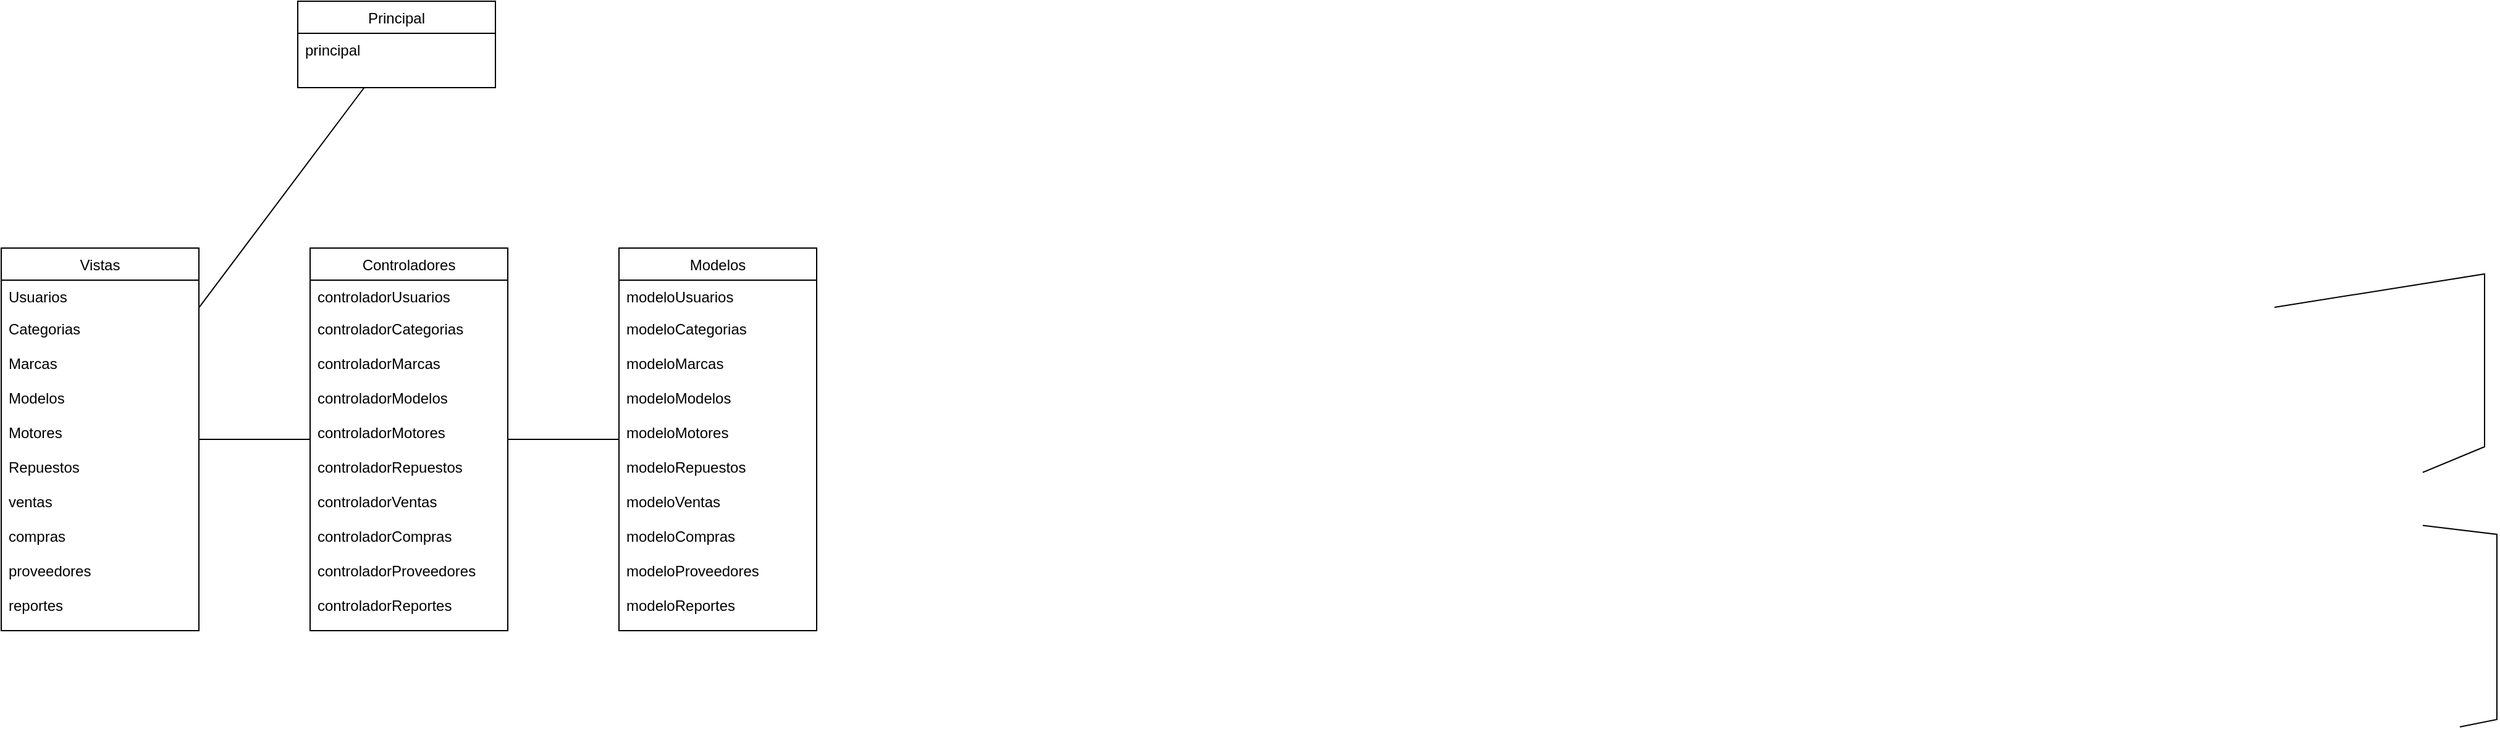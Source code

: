 <mxfile version="24.7.17">
  <diagram id="C5RBs43oDa-KdzZeNtuy" name="Page-1">
    <mxGraphModel dx="3149" dy="2894" grid="1" gridSize="10" guides="1" tooltips="1" connect="1" arrows="1" fold="1" page="1" pageScale="1" pageWidth="1100" pageHeight="850" math="0" shadow="0">
      <root>
        <mxCell id="WIyWlLk6GJQsqaUBKTNV-0" />
        <mxCell id="WIyWlLk6GJQsqaUBKTNV-1" parent="WIyWlLk6GJQsqaUBKTNV-0" />
        <mxCell id="HjSV1TEzzstD-xtGG22P-8" value="Principal" style="swimlane;fontStyle=0;align=center;verticalAlign=top;childLayout=stackLayout;horizontal=1;startSize=26;horizontalStack=0;resizeParent=1;resizeLast=0;collapsible=1;marginBottom=0;rounded=0;shadow=0;strokeWidth=1;" parent="WIyWlLk6GJQsqaUBKTNV-1" vertex="1">
          <mxGeometry x="-730" y="-1540" width="160" height="70" as="geometry">
            <mxRectangle x="130" y="380" width="160" height="26" as="alternateBounds" />
          </mxGeometry>
        </mxCell>
        <mxCell id="HjSV1TEzzstD-xtGG22P-9" value="principal" style="text;align=left;verticalAlign=top;spacingLeft=4;spacingRight=4;overflow=hidden;rotatable=0;points=[[0,0.5],[1,0.5]];portConstraint=eastwest;" parent="HjSV1TEzzstD-xtGG22P-8" vertex="1">
          <mxGeometry y="26" width="160" height="26" as="geometry" />
        </mxCell>
        <mxCell id="p3ir5tNLvjvOnK9alBOH-7" value="" style="endArrow=none;html=1;rounded=0;strokeColor=default;align=center;verticalAlign=middle;fontFamily=Helvetica;fontSize=11;fontColor=default;labelBackgroundColor=default;exitX=1;exitY=0.154;exitDx=0;exitDy=0;exitPerimeter=0;" parent="WIyWlLk6GJQsqaUBKTNV-1" source="QhkTqGAl0PFYy6q8hVvx-49" edge="1">
          <mxGeometry relative="1" as="geometry">
            <mxPoint x="870" y="-1292" as="sourcePoint" />
            <mxPoint x="990" y="-1158.231" as="targetPoint" />
            <Array as="points">
              <mxPoint x="1040" y="-1319" />
              <mxPoint x="1040" y="-1179" />
            </Array>
          </mxGeometry>
        </mxCell>
        <mxCell id="p3ir5tNLvjvOnK9alBOH-10" value="" style="endArrow=none;html=1;rounded=0;strokeColor=default;align=center;verticalAlign=middle;fontFamily=Helvetica;fontSize=11;fontColor=default;labelBackgroundColor=default;" parent="WIyWlLk6GJQsqaUBKTNV-1" target="tGhq1vd1xCX6ENyTumZ_-150" edge="1">
          <mxGeometry relative="1" as="geometry">
            <mxPoint x="990" y="-1115.286" as="sourcePoint" />
            <mxPoint x="1020" y="-952" as="targetPoint" />
            <Array as="points">
              <mxPoint x="1050" y="-1108" />
              <mxPoint x="1050" y="-958" />
            </Array>
          </mxGeometry>
        </mxCell>
        <mxCell id="QhkTqGAl0PFYy6q8hVvx-3" value="" style="endArrow=none;html=1;rounded=0;strokeColor=default;align=center;verticalAlign=middle;fontFamily=Helvetica;fontSize=11;fontColor=default;labelBackgroundColor=default;" parent="WIyWlLk6GJQsqaUBKTNV-1" source="2AG19-HWyOuFS6aek2R8-0" target="HjSV1TEzzstD-xtGG22P-8" edge="1">
          <mxGeometry relative="1" as="geometry">
            <mxPoint x="-150" y="-1628" as="sourcePoint" />
            <mxPoint x="-170" y="-1290" as="targetPoint" />
          </mxGeometry>
        </mxCell>
        <mxCell id="2AG19-HWyOuFS6aek2R8-0" value="Vistas" style="swimlane;fontStyle=0;align=center;verticalAlign=top;childLayout=stackLayout;horizontal=1;startSize=26;horizontalStack=0;resizeParent=1;resizeLast=0;collapsible=1;marginBottom=0;rounded=0;shadow=0;strokeWidth=1;" vertex="1" parent="WIyWlLk6GJQsqaUBKTNV-1">
          <mxGeometry x="-970" y="-1340" width="160" height="310" as="geometry">
            <mxRectangle x="130" y="380" width="160" height="26" as="alternateBounds" />
          </mxGeometry>
        </mxCell>
        <mxCell id="2AG19-HWyOuFS6aek2R8-1" value="Usuarios" style="text;align=left;verticalAlign=top;spacingLeft=4;spacingRight=4;overflow=hidden;rotatable=0;points=[[0,0.5],[1,0.5]];portConstraint=eastwest;" vertex="1" parent="2AG19-HWyOuFS6aek2R8-0">
          <mxGeometry y="26" width="160" height="26" as="geometry" />
        </mxCell>
        <mxCell id="2AG19-HWyOuFS6aek2R8-2" value="Categorias" style="text;align=left;verticalAlign=top;spacingLeft=4;spacingRight=4;overflow=hidden;rotatable=0;points=[[0,0.5],[1,0.5]];portConstraint=eastwest;rounded=0;shadow=0;html=0;" vertex="1" parent="2AG19-HWyOuFS6aek2R8-0">
          <mxGeometry y="52" width="160" height="28" as="geometry" />
        </mxCell>
        <mxCell id="2AG19-HWyOuFS6aek2R8-3" value="Marcas" style="text;align=left;verticalAlign=top;spacingLeft=4;spacingRight=4;overflow=hidden;rotatable=0;points=[[0,0.5],[1,0.5]];portConstraint=eastwest;rounded=0;shadow=0;html=0;" vertex="1" parent="2AG19-HWyOuFS6aek2R8-0">
          <mxGeometry y="80" width="160" height="28" as="geometry" />
        </mxCell>
        <mxCell id="2AG19-HWyOuFS6aek2R8-4" value="Modelos" style="text;align=left;verticalAlign=top;spacingLeft=4;spacingRight=4;overflow=hidden;rotatable=0;points=[[0,0.5],[1,0.5]];portConstraint=eastwest;rounded=0;shadow=0;html=0;" vertex="1" parent="2AG19-HWyOuFS6aek2R8-0">
          <mxGeometry y="108" width="160" height="28" as="geometry" />
        </mxCell>
        <mxCell id="2AG19-HWyOuFS6aek2R8-5" value="Motores" style="text;align=left;verticalAlign=top;spacingLeft=4;spacingRight=4;overflow=hidden;rotatable=0;points=[[0,0.5],[1,0.5]];portConstraint=eastwest;rounded=0;shadow=0;html=0;" vertex="1" parent="2AG19-HWyOuFS6aek2R8-0">
          <mxGeometry y="136" width="160" height="28" as="geometry" />
        </mxCell>
        <mxCell id="2AG19-HWyOuFS6aek2R8-6" value="Repuestos" style="text;align=left;verticalAlign=top;spacingLeft=4;spacingRight=4;overflow=hidden;rotatable=0;points=[[0,0.5],[1,0.5]];portConstraint=eastwest;rounded=0;shadow=0;html=0;" vertex="1" parent="2AG19-HWyOuFS6aek2R8-0">
          <mxGeometry y="164" width="160" height="28" as="geometry" />
        </mxCell>
        <mxCell id="2AG19-HWyOuFS6aek2R8-7" value="ventas" style="text;align=left;verticalAlign=top;spacingLeft=4;spacingRight=4;overflow=hidden;rotatable=0;points=[[0,0.5],[1,0.5]];portConstraint=eastwest;rounded=0;shadow=0;html=0;" vertex="1" parent="2AG19-HWyOuFS6aek2R8-0">
          <mxGeometry y="192" width="160" height="28" as="geometry" />
        </mxCell>
        <mxCell id="2AG19-HWyOuFS6aek2R8-8" value="compras" style="text;align=left;verticalAlign=top;spacingLeft=4;spacingRight=4;overflow=hidden;rotatable=0;points=[[0,0.5],[1,0.5]];portConstraint=eastwest;rounded=0;shadow=0;html=0;" vertex="1" parent="2AG19-HWyOuFS6aek2R8-0">
          <mxGeometry y="220" width="160" height="28" as="geometry" />
        </mxCell>
        <mxCell id="2AG19-HWyOuFS6aek2R8-9" value="proveedores" style="text;align=left;verticalAlign=top;spacingLeft=4;spacingRight=4;overflow=hidden;rotatable=0;points=[[0,0.5],[1,0.5]];portConstraint=eastwest;rounded=0;shadow=0;html=0;" vertex="1" parent="2AG19-HWyOuFS6aek2R8-0">
          <mxGeometry y="248" width="160" height="28" as="geometry" />
        </mxCell>
        <mxCell id="2AG19-HWyOuFS6aek2R8-10" value="reportes" style="text;align=left;verticalAlign=top;spacingLeft=4;spacingRight=4;overflow=hidden;rotatable=0;points=[[0,0.5],[1,0.5]];portConstraint=eastwest;rounded=0;shadow=0;html=0;" vertex="1" parent="2AG19-HWyOuFS6aek2R8-0">
          <mxGeometry y="276" width="160" height="28" as="geometry" />
        </mxCell>
        <mxCell id="2AG19-HWyOuFS6aek2R8-11" value="Controladores" style="swimlane;fontStyle=0;align=center;verticalAlign=top;childLayout=stackLayout;horizontal=1;startSize=26;horizontalStack=0;resizeParent=1;resizeLast=0;collapsible=1;marginBottom=0;rounded=0;shadow=0;strokeWidth=1;" vertex="1" parent="WIyWlLk6GJQsqaUBKTNV-1">
          <mxGeometry x="-720" y="-1340" width="160" height="310" as="geometry">
            <mxRectangle x="130" y="380" width="160" height="26" as="alternateBounds" />
          </mxGeometry>
        </mxCell>
        <mxCell id="2AG19-HWyOuFS6aek2R8-12" value="controladorUsuarios" style="text;align=left;verticalAlign=top;spacingLeft=4;spacingRight=4;overflow=hidden;rotatable=0;points=[[0,0.5],[1,0.5]];portConstraint=eastwest;" vertex="1" parent="2AG19-HWyOuFS6aek2R8-11">
          <mxGeometry y="26" width="160" height="26" as="geometry" />
        </mxCell>
        <mxCell id="2AG19-HWyOuFS6aek2R8-13" value="controladorCategorias" style="text;align=left;verticalAlign=top;spacingLeft=4;spacingRight=4;overflow=hidden;rotatable=0;points=[[0,0.5],[1,0.5]];portConstraint=eastwest;rounded=0;shadow=0;html=0;" vertex="1" parent="2AG19-HWyOuFS6aek2R8-11">
          <mxGeometry y="52" width="160" height="28" as="geometry" />
        </mxCell>
        <mxCell id="2AG19-HWyOuFS6aek2R8-14" value="controladorMarcas" style="text;align=left;verticalAlign=top;spacingLeft=4;spacingRight=4;overflow=hidden;rotatable=0;points=[[0,0.5],[1,0.5]];portConstraint=eastwest;rounded=0;shadow=0;html=0;" vertex="1" parent="2AG19-HWyOuFS6aek2R8-11">
          <mxGeometry y="80" width="160" height="28" as="geometry" />
        </mxCell>
        <mxCell id="2AG19-HWyOuFS6aek2R8-15" value="controladorModelos" style="text;align=left;verticalAlign=top;spacingLeft=4;spacingRight=4;overflow=hidden;rotatable=0;points=[[0,0.5],[1,0.5]];portConstraint=eastwest;rounded=0;shadow=0;html=0;" vertex="1" parent="2AG19-HWyOuFS6aek2R8-11">
          <mxGeometry y="108" width="160" height="28" as="geometry" />
        </mxCell>
        <mxCell id="2AG19-HWyOuFS6aek2R8-16" value="controladorMotores" style="text;align=left;verticalAlign=top;spacingLeft=4;spacingRight=4;overflow=hidden;rotatable=0;points=[[0,0.5],[1,0.5]];portConstraint=eastwest;rounded=0;shadow=0;html=0;" vertex="1" parent="2AG19-HWyOuFS6aek2R8-11">
          <mxGeometry y="136" width="160" height="28" as="geometry" />
        </mxCell>
        <mxCell id="2AG19-HWyOuFS6aek2R8-17" value="controladorRepuestos" style="text;align=left;verticalAlign=top;spacingLeft=4;spacingRight=4;overflow=hidden;rotatable=0;points=[[0,0.5],[1,0.5]];portConstraint=eastwest;rounded=0;shadow=0;html=0;" vertex="1" parent="2AG19-HWyOuFS6aek2R8-11">
          <mxGeometry y="164" width="160" height="28" as="geometry" />
        </mxCell>
        <mxCell id="2AG19-HWyOuFS6aek2R8-18" value="controladorVentas" style="text;align=left;verticalAlign=top;spacingLeft=4;spacingRight=4;overflow=hidden;rotatable=0;points=[[0,0.5],[1,0.5]];portConstraint=eastwest;rounded=0;shadow=0;html=0;" vertex="1" parent="2AG19-HWyOuFS6aek2R8-11">
          <mxGeometry y="192" width="160" height="28" as="geometry" />
        </mxCell>
        <mxCell id="2AG19-HWyOuFS6aek2R8-19" value="controladorCompras" style="text;align=left;verticalAlign=top;spacingLeft=4;spacingRight=4;overflow=hidden;rotatable=0;points=[[0,0.5],[1,0.5]];portConstraint=eastwest;rounded=0;shadow=0;html=0;" vertex="1" parent="2AG19-HWyOuFS6aek2R8-11">
          <mxGeometry y="220" width="160" height="28" as="geometry" />
        </mxCell>
        <mxCell id="2AG19-HWyOuFS6aek2R8-20" value="controladorProveedores" style="text;align=left;verticalAlign=top;spacingLeft=4;spacingRight=4;overflow=hidden;rotatable=0;points=[[0,0.5],[1,0.5]];portConstraint=eastwest;rounded=0;shadow=0;html=0;" vertex="1" parent="2AG19-HWyOuFS6aek2R8-11">
          <mxGeometry y="248" width="160" height="28" as="geometry" />
        </mxCell>
        <mxCell id="2AG19-HWyOuFS6aek2R8-21" value="controladorReportes" style="text;align=left;verticalAlign=top;spacingLeft=4;spacingRight=4;overflow=hidden;rotatable=0;points=[[0,0.5],[1,0.5]];portConstraint=eastwest;rounded=0;shadow=0;html=0;" vertex="1" parent="2AG19-HWyOuFS6aek2R8-11">
          <mxGeometry y="276" width="160" height="28" as="geometry" />
        </mxCell>
        <mxCell id="2AG19-HWyOuFS6aek2R8-22" value="Modelos" style="swimlane;fontStyle=0;align=center;verticalAlign=top;childLayout=stackLayout;horizontal=1;startSize=26;horizontalStack=0;resizeParent=1;resizeLast=0;collapsible=1;marginBottom=0;rounded=0;shadow=0;strokeWidth=1;" vertex="1" parent="WIyWlLk6GJQsqaUBKTNV-1">
          <mxGeometry x="-470" y="-1340" width="160" height="310" as="geometry">
            <mxRectangle x="130" y="380" width="160" height="26" as="alternateBounds" />
          </mxGeometry>
        </mxCell>
        <mxCell id="2AG19-HWyOuFS6aek2R8-23" value="modeloUsuarios" style="text;align=left;verticalAlign=top;spacingLeft=4;spacingRight=4;overflow=hidden;rotatable=0;points=[[0,0.5],[1,0.5]];portConstraint=eastwest;" vertex="1" parent="2AG19-HWyOuFS6aek2R8-22">
          <mxGeometry y="26" width="160" height="26" as="geometry" />
        </mxCell>
        <mxCell id="2AG19-HWyOuFS6aek2R8-24" value="modeloCategorias" style="text;align=left;verticalAlign=top;spacingLeft=4;spacingRight=4;overflow=hidden;rotatable=0;points=[[0,0.5],[1,0.5]];portConstraint=eastwest;rounded=0;shadow=0;html=0;" vertex="1" parent="2AG19-HWyOuFS6aek2R8-22">
          <mxGeometry y="52" width="160" height="28" as="geometry" />
        </mxCell>
        <mxCell id="2AG19-HWyOuFS6aek2R8-25" value="modeloMarcas" style="text;align=left;verticalAlign=top;spacingLeft=4;spacingRight=4;overflow=hidden;rotatable=0;points=[[0,0.5],[1,0.5]];portConstraint=eastwest;rounded=0;shadow=0;html=0;" vertex="1" parent="2AG19-HWyOuFS6aek2R8-22">
          <mxGeometry y="80" width="160" height="28" as="geometry" />
        </mxCell>
        <mxCell id="2AG19-HWyOuFS6aek2R8-26" value="modeloModelos" style="text;align=left;verticalAlign=top;spacingLeft=4;spacingRight=4;overflow=hidden;rotatable=0;points=[[0,0.5],[1,0.5]];portConstraint=eastwest;rounded=0;shadow=0;html=0;" vertex="1" parent="2AG19-HWyOuFS6aek2R8-22">
          <mxGeometry y="108" width="160" height="28" as="geometry" />
        </mxCell>
        <mxCell id="2AG19-HWyOuFS6aek2R8-27" value="modeloMotores" style="text;align=left;verticalAlign=top;spacingLeft=4;spacingRight=4;overflow=hidden;rotatable=0;points=[[0,0.5],[1,0.5]];portConstraint=eastwest;rounded=0;shadow=0;html=0;" vertex="1" parent="2AG19-HWyOuFS6aek2R8-22">
          <mxGeometry y="136" width="160" height="28" as="geometry" />
        </mxCell>
        <mxCell id="2AG19-HWyOuFS6aek2R8-28" value="modeloRepuestos" style="text;align=left;verticalAlign=top;spacingLeft=4;spacingRight=4;overflow=hidden;rotatable=0;points=[[0,0.5],[1,0.5]];portConstraint=eastwest;rounded=0;shadow=0;html=0;" vertex="1" parent="2AG19-HWyOuFS6aek2R8-22">
          <mxGeometry y="164" width="160" height="28" as="geometry" />
        </mxCell>
        <mxCell id="2AG19-HWyOuFS6aek2R8-29" value="modeloVentas" style="text;align=left;verticalAlign=top;spacingLeft=4;spacingRight=4;overflow=hidden;rotatable=0;points=[[0,0.5],[1,0.5]];portConstraint=eastwest;rounded=0;shadow=0;html=0;" vertex="1" parent="2AG19-HWyOuFS6aek2R8-22">
          <mxGeometry y="192" width="160" height="28" as="geometry" />
        </mxCell>
        <mxCell id="2AG19-HWyOuFS6aek2R8-30" value="modeloCompras" style="text;align=left;verticalAlign=top;spacingLeft=4;spacingRight=4;overflow=hidden;rotatable=0;points=[[0,0.5],[1,0.5]];portConstraint=eastwest;rounded=0;shadow=0;html=0;" vertex="1" parent="2AG19-HWyOuFS6aek2R8-22">
          <mxGeometry y="220" width="160" height="28" as="geometry" />
        </mxCell>
        <mxCell id="2AG19-HWyOuFS6aek2R8-31" value="modeloProveedores" style="text;align=left;verticalAlign=top;spacingLeft=4;spacingRight=4;overflow=hidden;rotatable=0;points=[[0,0.5],[1,0.5]];portConstraint=eastwest;rounded=0;shadow=0;html=0;" vertex="1" parent="2AG19-HWyOuFS6aek2R8-22">
          <mxGeometry y="248" width="160" height="28" as="geometry" />
        </mxCell>
        <mxCell id="2AG19-HWyOuFS6aek2R8-32" value="modeloReportes" style="text;align=left;verticalAlign=top;spacingLeft=4;spacingRight=4;overflow=hidden;rotatable=0;points=[[0,0.5],[1,0.5]];portConstraint=eastwest;rounded=0;shadow=0;html=0;" vertex="1" parent="2AG19-HWyOuFS6aek2R8-22">
          <mxGeometry y="276" width="160" height="28" as="geometry" />
        </mxCell>
        <mxCell id="2AG19-HWyOuFS6aek2R8-33" value="" style="endArrow=none;html=1;rounded=0;strokeColor=default;align=center;verticalAlign=middle;fontFamily=Helvetica;fontSize=11;fontColor=default;labelBackgroundColor=default;" edge="1" parent="WIyWlLk6GJQsqaUBKTNV-1" source="2AG19-HWyOuFS6aek2R8-0" target="2AG19-HWyOuFS6aek2R8-11">
          <mxGeometry relative="1" as="geometry">
            <mxPoint x="-800" y="-1285" as="sourcePoint" />
            <mxPoint x="-720" y="-1396" as="targetPoint" />
          </mxGeometry>
        </mxCell>
        <mxCell id="2AG19-HWyOuFS6aek2R8-34" value="" style="endArrow=none;html=1;rounded=0;strokeColor=default;align=center;verticalAlign=middle;fontFamily=Helvetica;fontSize=11;fontColor=default;labelBackgroundColor=default;" edge="1" parent="WIyWlLk6GJQsqaUBKTNV-1" source="2AG19-HWyOuFS6aek2R8-11" target="2AG19-HWyOuFS6aek2R8-22">
          <mxGeometry relative="1" as="geometry">
            <mxPoint x="-790" y="-1275" as="sourcePoint" />
            <mxPoint x="-710" y="-1386" as="targetPoint" />
          </mxGeometry>
        </mxCell>
      </root>
    </mxGraphModel>
  </diagram>
</mxfile>

